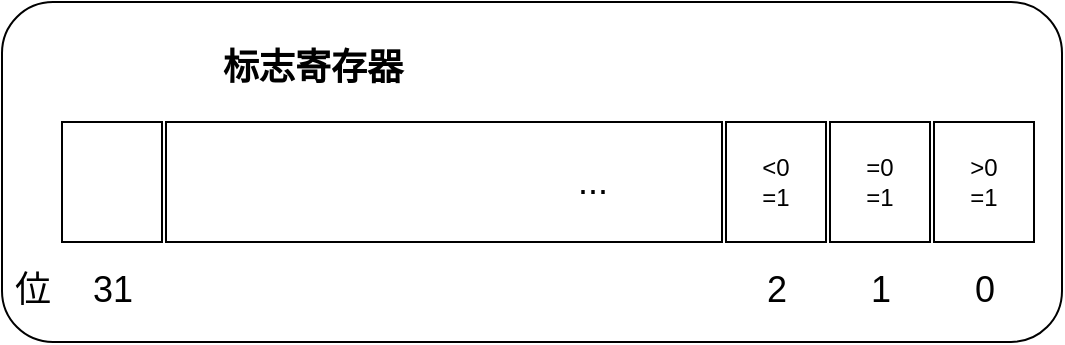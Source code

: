 <mxfile version="12.6.5" type="device"><diagram id="QDCYvTiIa1_dxsT2Uti-" name="Page-1"><mxGraphModel dx="1086" dy="966" grid="1" gridSize="10" guides="1" tooltips="1" connect="1" arrows="1" fold="1" page="1" pageScale="1" pageWidth="827" pageHeight="1169" math="0" shadow="0"><root><mxCell id="0"/><mxCell id="1" parent="0"/><mxCell id="i00t2FvtqsoJMpnWWb3_-1" value="" style="rounded=1;whiteSpace=wrap;html=1;" vertex="1" parent="1"><mxGeometry x="50" y="440" width="530" height="170" as="geometry"/></mxCell><mxCell id="i00t2FvtqsoJMpnWWb3_-2" value="标志寄存器" style="text;html=1;align=center;verticalAlign=middle;resizable=0;points=[];autosize=1;fontStyle=1;fontSize=18;" vertex="1" parent="1"><mxGeometry x="150" y="458" width="110" height="30" as="geometry"/></mxCell><mxCell id="i00t2FvtqsoJMpnWWb3_-3" value="" style="rounded=0;whiteSpace=wrap;html=1;" vertex="1" parent="1"><mxGeometry x="80" y="500" width="50" height="60" as="geometry"/></mxCell><mxCell id="i00t2FvtqsoJMpnWWb3_-4" value="" style="rounded=0;whiteSpace=wrap;html=1;" vertex="1" parent="1"><mxGeometry x="132" y="500" width="278" height="60" as="geometry"/></mxCell><mxCell id="i00t2FvtqsoJMpnWWb3_-5" value="&amp;lt;0&lt;br&gt;=1" style="rounded=0;whiteSpace=wrap;html=1;" vertex="1" parent="1"><mxGeometry x="412" y="500" width="50" height="60" as="geometry"/></mxCell><mxCell id="i00t2FvtqsoJMpnWWb3_-6" value="=0&lt;br&gt;=1" style="rounded=0;whiteSpace=wrap;html=1;" vertex="1" parent="1"><mxGeometry x="464" y="500" width="50" height="60" as="geometry"/></mxCell><mxCell id="i00t2FvtqsoJMpnWWb3_-7" value="&amp;gt;0&lt;br&gt;=1" style="rounded=0;whiteSpace=wrap;html=1;" vertex="1" parent="1"><mxGeometry x="516" y="500" width="50" height="60" as="geometry"/></mxCell><mxCell id="i00t2FvtqsoJMpnWWb3_-8" value="31" style="text;html=1;align=center;verticalAlign=middle;resizable=0;points=[];autosize=1;fontSize=18;" vertex="1" parent="1"><mxGeometry x="85" y="569" width="40" height="30" as="geometry"/></mxCell><mxCell id="i00t2FvtqsoJMpnWWb3_-9" value="2" style="text;html=1;align=center;verticalAlign=middle;resizable=0;points=[];autosize=1;fontSize=18;" vertex="1" parent="1"><mxGeometry x="422" y="569" width="30" height="30" as="geometry"/></mxCell><mxCell id="i00t2FvtqsoJMpnWWb3_-10" value="1" style="text;html=1;align=center;verticalAlign=middle;resizable=0;points=[];autosize=1;fontSize=18;" vertex="1" parent="1"><mxGeometry x="474" y="569" width="30" height="30" as="geometry"/></mxCell><mxCell id="i00t2FvtqsoJMpnWWb3_-11" value="0" style="text;html=1;align=center;verticalAlign=middle;resizable=0;points=[];autosize=1;fontSize=18;" vertex="1" parent="1"><mxGeometry x="526" y="569" width="30" height="30" as="geometry"/></mxCell><mxCell id="i00t2FvtqsoJMpnWWb3_-12" value="..." style="text;html=1;align=center;verticalAlign=middle;resizable=0;points=[];autosize=1;fontSize=18;" vertex="1" parent="1"><mxGeometry x="330" y="515" width="30" height="30" as="geometry"/></mxCell><mxCell id="i00t2FvtqsoJMpnWWb3_-13" value="位" style="text;html=1;align=center;verticalAlign=middle;resizable=0;points=[];autosize=1;fontSize=18;" vertex="1" parent="1"><mxGeometry x="50" y="569" width="30" height="30" as="geometry"/></mxCell></root></mxGraphModel></diagram></mxfile>